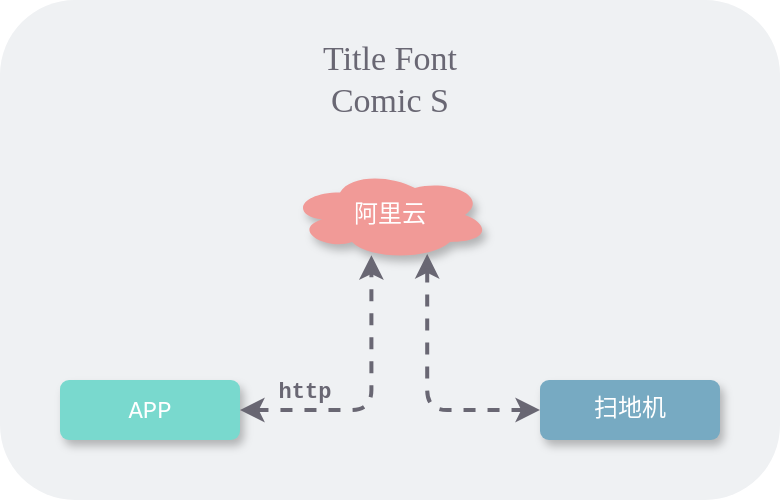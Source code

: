 <mxfile version="21.8.0" type="github">
  <diagram name="第 1 页" id="HQzfVTrx2GlR01jELWeK">
    <mxGraphModel dx="1057" dy="573" grid="1" gridSize="10" guides="1" tooltips="1" connect="1" arrows="1" fold="1" page="1" pageScale="1" pageWidth="827" pageHeight="1169" math="0" shadow="0">
      <root>
        <mxCell id="0" />
        <mxCell id="1" parent="0" />
        <mxCell id="lOq_GecW-tjW8hOBr35m-38" value="" style="rounded=1;whiteSpace=wrap;html=1;fillColor=#eff1f3;strokeColor=none;shadow=0;glass=0;comic=0;gradientColor=none;fontFamily=Courier New;fontColor=#FFFFFF;" vertex="1" parent="1">
          <mxGeometry x="120" y="70" width="390" height="250" as="geometry" />
        </mxCell>
        <mxCell id="lOq_GecW-tjW8hOBr35m-39" value="&lt;font color=&quot;#ffffff&quot; face=&quot;Courier New&quot;&gt;APP&lt;/font&gt;" style="rounded=1;whiteSpace=wrap;html=1;fillColor=#79d9ce;strokeColor=none;shadow=1;glass=0;comic=0;gradientColor=none;" vertex="1" parent="1">
          <mxGeometry x="150" y="260" width="90" height="30" as="geometry" />
        </mxCell>
        <mxCell id="lOq_GecW-tjW8hOBr35m-44" value="扫地机" style="rounded=1;whiteSpace=wrap;html=1;fillColor=#77aac2;strokeColor=none;shadow=1;glass=0;comic=0;gradientColor=none;fontFamily=Courier New;fontColor=#FFFFFF;" vertex="1" parent="1">
          <mxGeometry x="390" y="260" width="90" height="30" as="geometry" />
        </mxCell>
        <mxCell id="lOq_GecW-tjW8hOBr35m-55" value="&lt;font face=&quot;Comic Sans MS&quot; style=&quot;font-size: 17px&quot;&gt;&lt;font color=&quot;#696773&quot; style=&quot;font-size: 17px&quot;&gt;Title Font&lt;br&gt;Comic S&lt;/font&gt;&lt;br&gt;&lt;/font&gt;" style="text;html=1;strokeColor=none;fillColor=none;align=center;verticalAlign=middle;whiteSpace=wrap;rounded=0;" vertex="1" parent="1">
          <mxGeometry x="240" y="100" width="150" height="20" as="geometry" />
        </mxCell>
        <mxCell id="lOq_GecW-tjW8hOBr35m-74" value="阿里云" style="ellipse;shape=cloud;whiteSpace=wrap;html=1;fillColor=#f19a97;shadow=1;strokeColor=none;fontFamily=Courier New;fontColor=#FFFFFF;rounded=1;glass=0;comic=0;gradientColor=none;" vertex="1" parent="1">
          <mxGeometry x="265" y="155" width="100" height="45" as="geometry" />
        </mxCell>
        <mxCell id="lOq_GecW-tjW8hOBr35m-93" style="edgeStyle=orthogonalEdgeStyle;rounded=1;orthogonalLoop=1;jettySize=auto;html=1;entryX=0.407;entryY=0.946;entryDx=0;entryDy=0;entryPerimeter=0;dashed=1;strokeColor=#696773;strokeWidth=2;startArrow=classic;startFill=1;" edge="1" parent="1" source="lOq_GecW-tjW8hOBr35m-39" target="lOq_GecW-tjW8hOBr35m-74">
          <mxGeometry relative="1" as="geometry" />
        </mxCell>
        <mxCell id="lOq_GecW-tjW8hOBr35m-94" style="edgeStyle=orthogonalEdgeStyle;rounded=1;orthogonalLoop=1;jettySize=auto;html=1;entryX=0.686;entryY=0.933;entryDx=0;entryDy=0;entryPerimeter=0;strokeColor=#696773;dashed=1;strokeWidth=2;startArrow=classic;startFill=1;" edge="1" parent="1" source="lOq_GecW-tjW8hOBr35m-44" target="lOq_GecW-tjW8hOBr35m-74">
          <mxGeometry relative="1" as="geometry" />
        </mxCell>
        <mxCell id="lOq_GecW-tjW8hOBr35m-97" value="&lt;b style=&quot;color: rgb(105 , 103 , 115)&quot;&gt;http&lt;/b&gt;" style="edgeLabel;html=1;align=center;verticalAlign=middle;resizable=0;points=[];fontFamily=Courier New;fontColor=#FFFFFF;labelBackgroundColor=none;" vertex="1" connectable="0" parent="1">
          <mxGeometry x="269.997" y="270.0" as="geometry">
            <mxPoint x="2" y="-4" as="offset" />
          </mxGeometry>
        </mxCell>
      </root>
    </mxGraphModel>
  </diagram>
</mxfile>

